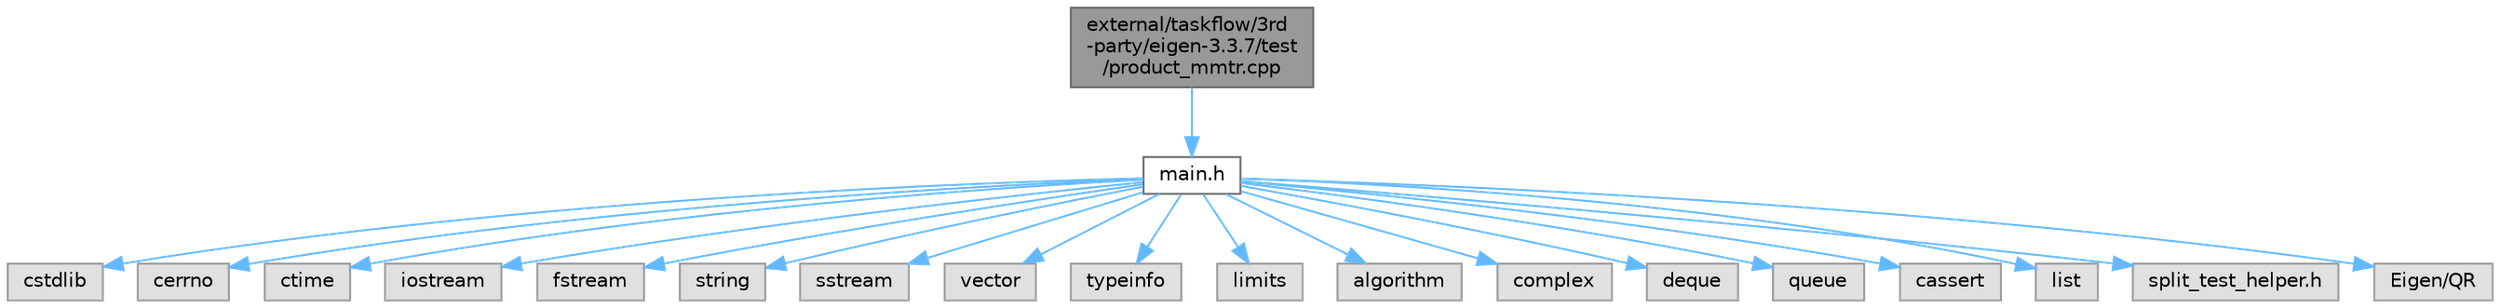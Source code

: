 digraph "external/taskflow/3rd-party/eigen-3.3.7/test/product_mmtr.cpp"
{
 // LATEX_PDF_SIZE
  bgcolor="transparent";
  edge [fontname=Helvetica,fontsize=10,labelfontname=Helvetica,labelfontsize=10];
  node [fontname=Helvetica,fontsize=10,shape=box,height=0.2,width=0.4];
  Node1 [id="Node000001",label="external/taskflow/3rd\l-party/eigen-3.3.7/test\l/product_mmtr.cpp",height=0.2,width=0.4,color="gray40", fillcolor="grey60", style="filled", fontcolor="black",tooltip=" "];
  Node1 -> Node2 [id="edge20_Node000001_Node000002",color="steelblue1",style="solid",tooltip=" "];
  Node2 [id="Node000002",label="main.h",height=0.2,width=0.4,color="grey40", fillcolor="white", style="filled",URL="$taskflow_23rd-party_2eigen-3_83_87_2test_2main_8h.html",tooltip=" "];
  Node2 -> Node3 [id="edge21_Node000002_Node000003",color="steelblue1",style="solid",tooltip=" "];
  Node3 [id="Node000003",label="cstdlib",height=0.2,width=0.4,color="grey60", fillcolor="#E0E0E0", style="filled",tooltip=" "];
  Node2 -> Node4 [id="edge22_Node000002_Node000004",color="steelblue1",style="solid",tooltip=" "];
  Node4 [id="Node000004",label="cerrno",height=0.2,width=0.4,color="grey60", fillcolor="#E0E0E0", style="filled",tooltip=" "];
  Node2 -> Node5 [id="edge23_Node000002_Node000005",color="steelblue1",style="solid",tooltip=" "];
  Node5 [id="Node000005",label="ctime",height=0.2,width=0.4,color="grey60", fillcolor="#E0E0E0", style="filled",tooltip=" "];
  Node2 -> Node6 [id="edge24_Node000002_Node000006",color="steelblue1",style="solid",tooltip=" "];
  Node6 [id="Node000006",label="iostream",height=0.2,width=0.4,color="grey60", fillcolor="#E0E0E0", style="filled",tooltip=" "];
  Node2 -> Node7 [id="edge25_Node000002_Node000007",color="steelblue1",style="solid",tooltip=" "];
  Node7 [id="Node000007",label="fstream",height=0.2,width=0.4,color="grey60", fillcolor="#E0E0E0", style="filled",tooltip=" "];
  Node2 -> Node8 [id="edge26_Node000002_Node000008",color="steelblue1",style="solid",tooltip=" "];
  Node8 [id="Node000008",label="string",height=0.2,width=0.4,color="grey60", fillcolor="#E0E0E0", style="filled",tooltip=" "];
  Node2 -> Node9 [id="edge27_Node000002_Node000009",color="steelblue1",style="solid",tooltip=" "];
  Node9 [id="Node000009",label="sstream",height=0.2,width=0.4,color="grey60", fillcolor="#E0E0E0", style="filled",tooltip=" "];
  Node2 -> Node10 [id="edge28_Node000002_Node000010",color="steelblue1",style="solid",tooltip=" "];
  Node10 [id="Node000010",label="vector",height=0.2,width=0.4,color="grey60", fillcolor="#E0E0E0", style="filled",tooltip=" "];
  Node2 -> Node11 [id="edge29_Node000002_Node000011",color="steelblue1",style="solid",tooltip=" "];
  Node11 [id="Node000011",label="typeinfo",height=0.2,width=0.4,color="grey60", fillcolor="#E0E0E0", style="filled",tooltip=" "];
  Node2 -> Node12 [id="edge30_Node000002_Node000012",color="steelblue1",style="solid",tooltip=" "];
  Node12 [id="Node000012",label="limits",height=0.2,width=0.4,color="grey60", fillcolor="#E0E0E0", style="filled",tooltip=" "];
  Node2 -> Node13 [id="edge31_Node000002_Node000013",color="steelblue1",style="solid",tooltip=" "];
  Node13 [id="Node000013",label="algorithm",height=0.2,width=0.4,color="grey60", fillcolor="#E0E0E0", style="filled",tooltip=" "];
  Node2 -> Node14 [id="edge32_Node000002_Node000014",color="steelblue1",style="solid",tooltip=" "];
  Node14 [id="Node000014",label="complex",height=0.2,width=0.4,color="grey60", fillcolor="#E0E0E0", style="filled",tooltip=" "];
  Node2 -> Node15 [id="edge33_Node000002_Node000015",color="steelblue1",style="solid",tooltip=" "];
  Node15 [id="Node000015",label="deque",height=0.2,width=0.4,color="grey60", fillcolor="#E0E0E0", style="filled",tooltip=" "];
  Node2 -> Node16 [id="edge34_Node000002_Node000016",color="steelblue1",style="solid",tooltip=" "];
  Node16 [id="Node000016",label="queue",height=0.2,width=0.4,color="grey60", fillcolor="#E0E0E0", style="filled",tooltip=" "];
  Node2 -> Node17 [id="edge35_Node000002_Node000017",color="steelblue1",style="solid",tooltip=" "];
  Node17 [id="Node000017",label="cassert",height=0.2,width=0.4,color="grey60", fillcolor="#E0E0E0", style="filled",tooltip=" "];
  Node2 -> Node18 [id="edge36_Node000002_Node000018",color="steelblue1",style="solid",tooltip=" "];
  Node18 [id="Node000018",label="list",height=0.2,width=0.4,color="grey60", fillcolor="#E0E0E0", style="filled",tooltip=" "];
  Node2 -> Node19 [id="edge37_Node000002_Node000019",color="steelblue1",style="solid",tooltip=" "];
  Node19 [id="Node000019",label="split_test_helper.h",height=0.2,width=0.4,color="grey60", fillcolor="#E0E0E0", style="filled",tooltip=" "];
  Node2 -> Node20 [id="edge38_Node000002_Node000020",color="steelblue1",style="solid",tooltip=" "];
  Node20 [id="Node000020",label="Eigen/QR",height=0.2,width=0.4,color="grey60", fillcolor="#E0E0E0", style="filled",tooltip=" "];
}
